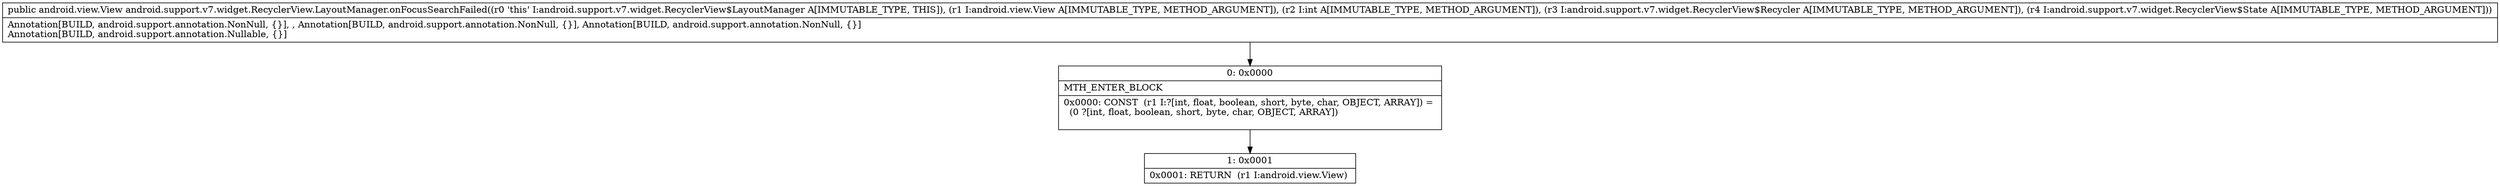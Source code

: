 digraph "CFG forandroid.support.v7.widget.RecyclerView.LayoutManager.onFocusSearchFailed(Landroid\/view\/View;ILandroid\/support\/v7\/widget\/RecyclerView$Recycler;Landroid\/support\/v7\/widget\/RecyclerView$State;)Landroid\/view\/View;" {
Node_0 [shape=record,label="{0\:\ 0x0000|MTH_ENTER_BLOCK\l|0x0000: CONST  (r1 I:?[int, float, boolean, short, byte, char, OBJECT, ARRAY]) = \l  (0 ?[int, float, boolean, short, byte, char, OBJECT, ARRAY])\l \l}"];
Node_1 [shape=record,label="{1\:\ 0x0001|0x0001: RETURN  (r1 I:android.view.View) \l}"];
MethodNode[shape=record,label="{public android.view.View android.support.v7.widget.RecyclerView.LayoutManager.onFocusSearchFailed((r0 'this' I:android.support.v7.widget.RecyclerView$LayoutManager A[IMMUTABLE_TYPE, THIS]), (r1 I:android.view.View A[IMMUTABLE_TYPE, METHOD_ARGUMENT]), (r2 I:int A[IMMUTABLE_TYPE, METHOD_ARGUMENT]), (r3 I:android.support.v7.widget.RecyclerView$Recycler A[IMMUTABLE_TYPE, METHOD_ARGUMENT]), (r4 I:android.support.v7.widget.RecyclerView$State A[IMMUTABLE_TYPE, METHOD_ARGUMENT]))  | Annotation[BUILD, android.support.annotation.NonNull, \{\}], , Annotation[BUILD, android.support.annotation.NonNull, \{\}], Annotation[BUILD, android.support.annotation.NonNull, \{\}]\lAnnotation[BUILD, android.support.annotation.Nullable, \{\}]\l}"];
MethodNode -> Node_0;
Node_0 -> Node_1;
}

